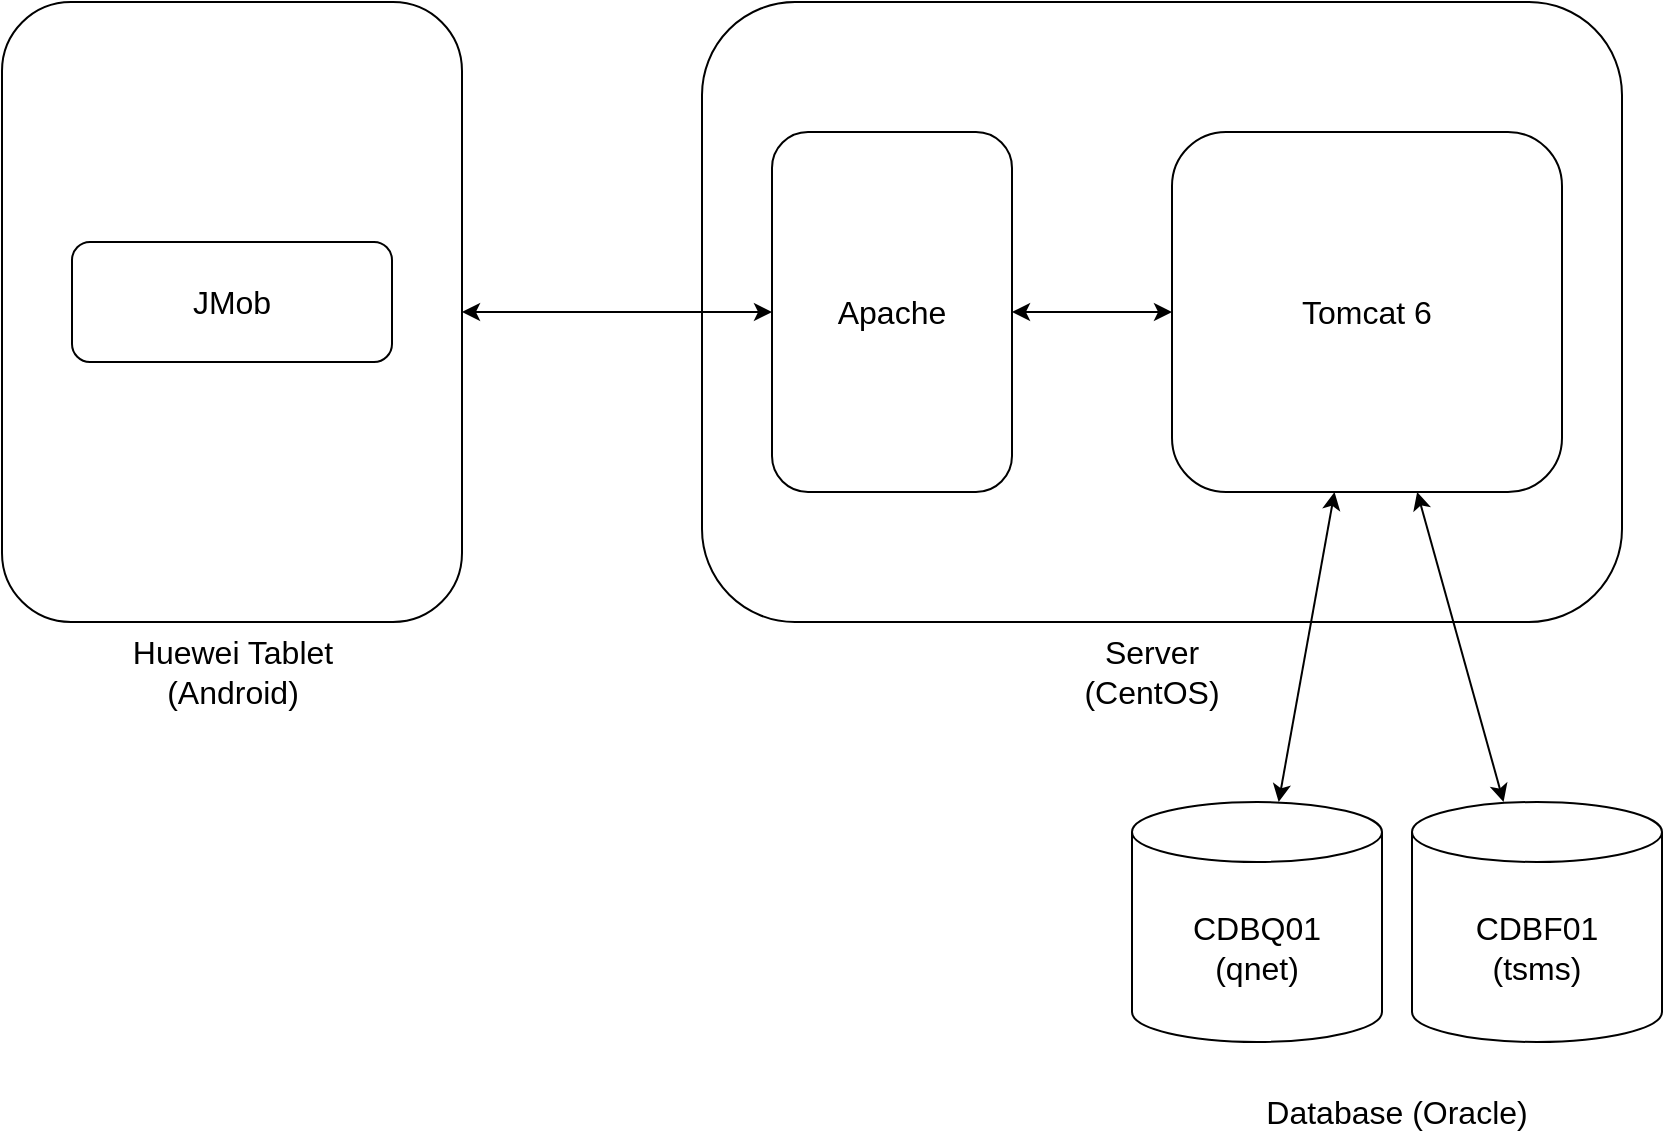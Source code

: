<mxfile version="20.8.13" type="github" pages="3"><diagram id="EjOF9qYVCjZfC-2aHMj2" name="Deploy System"><mxGraphModel dx="1434" dy="835" grid="1" gridSize="10" guides="1" tooltips="1" connect="1" arrows="1" fold="1" page="1" pageScale="1" pageWidth="1100" pageHeight="850" math="0" shadow="0"><root><mxCell id="0"/><mxCell id="1" parent="0"/><mxCell id="FUQEfz81MvZAFA74_F34-1" value="" style="rounded=1;whiteSpace=wrap;html=1;fontSize=16;" parent="1" vertex="1"><mxGeometry x="110" y="80" width="230" height="310" as="geometry"/></mxCell><mxCell id="FUQEfz81MvZAFA74_F34-2" value="JMob" style="rounded=1;whiteSpace=wrap;html=1;fontSize=16;" parent="1" vertex="1"><mxGeometry x="145" y="200" width="160" height="60" as="geometry"/></mxCell><mxCell id="FUQEfz81MvZAFA74_F34-3" value="" style="rounded=1;whiteSpace=wrap;html=1;fontSize=16;" parent="1" vertex="1"><mxGeometry x="460" y="80" width="460" height="310" as="geometry"/></mxCell><mxCell id="FUQEfz81MvZAFA74_F34-4" value="Huewei Tablet&lt;br&gt;(Android)" style="text;html=1;strokeColor=none;fillColor=none;align=center;verticalAlign=middle;whiteSpace=wrap;rounded=0;fontSize=16;" parent="1" vertex="1"><mxGeometry x="162.5" y="400" width="125" height="30" as="geometry"/></mxCell><mxCell id="FUQEfz81MvZAFA74_F34-5" value="Server&lt;br&gt;(CentOS)" style="text;html=1;strokeColor=none;fillColor=none;align=center;verticalAlign=middle;whiteSpace=wrap;rounded=0;fontSize=16;" parent="1" vertex="1"><mxGeometry x="655" y="400" width="60" height="30" as="geometry"/></mxCell><mxCell id="FUQEfz81MvZAFA74_F34-6" value="Apache" style="rounded=1;whiteSpace=wrap;html=1;fontSize=16;" parent="1" vertex="1"><mxGeometry x="495" y="145" width="120" height="180" as="geometry"/></mxCell><mxCell id="FUQEfz81MvZAFA74_F34-7" value="Tomcat 6" style="rounded=1;whiteSpace=wrap;html=1;fontSize=16;" parent="1" vertex="1"><mxGeometry x="695" y="145" width="195" height="180" as="geometry"/></mxCell><mxCell id="FUQEfz81MvZAFA74_F34-8" value="" style="endArrow=classic;startArrow=classic;html=1;rounded=0;fontSize=16;" parent="1" source="FUQEfz81MvZAFA74_F34-6" target="FUQEfz81MvZAFA74_F34-7" edge="1"><mxGeometry width="50" height="50" relative="1" as="geometry"><mxPoint x="400" y="310" as="sourcePoint"/><mxPoint x="450" y="260" as="targetPoint"/></mxGeometry></mxCell><mxCell id="FUQEfz81MvZAFA74_F34-9" value="CDBQ01&lt;br&gt;(qnet)" style="shape=cylinder3;whiteSpace=wrap;html=1;boundedLbl=1;backgroundOutline=1;size=15;fontSize=16;" parent="1" vertex="1"><mxGeometry x="675" y="480" width="125" height="120" as="geometry"/></mxCell><mxCell id="FUQEfz81MvZAFA74_F34-10" value="Database (Oracle)" style="text;html=1;strokeColor=none;fillColor=none;align=center;verticalAlign=middle;whiteSpace=wrap;rounded=0;fontSize=16;" parent="1" vertex="1"><mxGeometry x="735" y="620" width="145" height="30" as="geometry"/></mxCell><mxCell id="FUQEfz81MvZAFA74_F34-11" value="" style="endArrow=classic;startArrow=classic;html=1;rounded=0;fontSize=16;" parent="1" source="FUQEfz81MvZAFA74_F34-9" target="FUQEfz81MvZAFA74_F34-7" edge="1"><mxGeometry width="50" height="50" relative="1" as="geometry"><mxPoint x="425" y="390" as="sourcePoint"/><mxPoint x="475" y="340" as="targetPoint"/></mxGeometry></mxCell><mxCell id="FUQEfz81MvZAFA74_F34-12" value="" style="endArrow=classic;startArrow=classic;html=1;rounded=0;fontSize=16;" parent="1" source="FUQEfz81MvZAFA74_F34-1" target="FUQEfz81MvZAFA74_F34-6" edge="1"><mxGeometry width="50" height="50" relative="1" as="geometry"><mxPoint x="520" y="390" as="sourcePoint"/><mxPoint x="570" y="340" as="targetPoint"/></mxGeometry></mxCell><mxCell id="tQP5vjizUMR7VFuKNbxL-1" value="CDBF01&lt;br&gt;(tsms)" style="shape=cylinder3;whiteSpace=wrap;html=1;boundedLbl=1;backgroundOutline=1;size=15;fontSize=16;" vertex="1" parent="1"><mxGeometry x="815" y="480" width="125" height="120" as="geometry"/></mxCell><mxCell id="tQP5vjizUMR7VFuKNbxL-2" value="" style="endArrow=classic;startArrow=classic;html=1;rounded=0;fontSize=16;" edge="1" parent="1" source="tQP5vjizUMR7VFuKNbxL-1" target="FUQEfz81MvZAFA74_F34-7"><mxGeometry width="50" height="50" relative="1" as="geometry"><mxPoint x="699.888" y="520" as="sourcePoint"/><mxPoint x="768.918" y="335" as="targetPoint"/></mxGeometry></mxCell></root></mxGraphModel></diagram><diagram id="j3epFeG5fk2351LoGrUr" name="Server Code Structure"><mxGraphModel dx="1434" dy="835" grid="1" gridSize="10" guides="1" tooltips="1" connect="1" arrows="1" fold="1" page="1" pageScale="1" pageWidth="1100" pageHeight="850" math="0" shadow="0"><root><mxCell id="0"/><mxCell id="1" parent="0"/><mxCell id="_X5eGwL5VJXIvGh3D2m6-1" value="" style="rounded=1;whiteSpace=wrap;html=1;arcSize=3;" vertex="1" parent="1"><mxGeometry x="60" y="100" width="830" height="730" as="geometry"/></mxCell><mxCell id="CaYeox0EQYWr_rM6Q3dl-1" value="/app" style="rounded=1;whiteSpace=wrap;html=1;arcSize=3;verticalAlign=top;fontStyle=1" vertex="1" parent="1"><mxGeometry x="80" y="125" width="510" height="685" as="geometry"/></mxCell><mxCell id="TGJWTKh-e2xT1O73kvgn-1" value="CDBQ01&lt;br&gt;(qnet)" style="shape=cylinder3;whiteSpace=wrap;html=1;boundedLbl=1;backgroundOutline=1;size=15;fontSize=16;" vertex="1" parent="1"><mxGeometry x="950" y="530" width="100" height="120" as="geometry"/></mxCell><mxCell id="TGJWTKh-e2xT1O73kvgn-2" value="CDBF01&lt;br&gt;(tsms)" style="shape=cylinder3;whiteSpace=wrap;html=1;boundedLbl=1;backgroundOutline=1;size=15;fontSize=16;" vertex="1" parent="1"><mxGeometry x="950" y="390" width="100" height="120" as="geometry"/></mxCell><mxCell id="cCOttywT9LsdxVDpNKtI-1" value="Database (Oracle)" style="text;html=1;strokeColor=none;fillColor=none;align=center;verticalAlign=middle;whiteSpace=wrap;rounded=0;fontSize=16;" vertex="1" parent="1"><mxGeometry x="927.5" y="670" width="145" height="30" as="geometry"/></mxCell><mxCell id="cCOttywT9LsdxVDpNKtI-9" value="" style="endArrow=classic;html=1;rounded=0;" edge="1" parent="1" source="cCOttywT9LsdxVDpNKtI-3" target="cCOttywT9LsdxVDpNKtI-31"><mxGeometry width="50" height="50" relative="1" as="geometry"><mxPoint x="520" y="450" as="sourcePoint"/><mxPoint x="735" y="490" as="targetPoint"/></mxGeometry></mxCell><mxCell id="cCOttywT9LsdxVDpNKtI-11" value="" style="endArrow=classic;html=1;rounded=0;" edge="1" parent="1" source="cCOttywT9LsdxVDpNKtI-31" target="TGJWTKh-e2xT1O73kvgn-2"><mxGeometry width="50" height="50" relative="1" as="geometry"><mxPoint x="787.131" y="514.262" as="sourcePoint"/><mxPoint x="758.108" y="528.784" as="targetPoint"/></mxGeometry></mxCell><mxCell id="cCOttywT9LsdxVDpNKtI-12" value="" style="endArrow=classic;html=1;rounded=0;" edge="1" parent="1" source="cCOttywT9LsdxVDpNKtI-31" target="TGJWTKh-e2xT1O73kvgn-1"><mxGeometry width="50" height="50" relative="1" as="geometry"><mxPoint x="788.898" y="542.203" as="sourcePoint"/><mxPoint x="960" y="437.5" as="targetPoint"/></mxGeometry></mxCell><mxCell id="cCOttywT9LsdxVDpNKtI-13" value="" style="group" vertex="1" connectable="0" parent="1"><mxGeometry x="610" y="125" width="250" height="300" as="geometry"/></mxCell><mxCell id="CaYeox0EQYWr_rM6Q3dl-2" value="/resources" style="rounded=1;whiteSpace=wrap;html=1;arcSize=6;verticalAlign=top;fontStyle=1" vertex="1" parent="cCOttywT9LsdxVDpNKtI-13"><mxGeometry width="250" height="300" as="geometry"/></mxCell><mxCell id="cCOttywT9LsdxVDpNKtI-6" value="" style="group" vertex="1" connectable="0" parent="cCOttywT9LsdxVDpNKtI-13"><mxGeometry x="30" y="160" width="190" height="110" as="geometry"/></mxCell><mxCell id="cCOttywT9LsdxVDpNKtI-3" value="app.dicon" style="rounded=0;whiteSpace=wrap;html=1;verticalAlign=top;fontStyle=1" vertex="1" parent="cCOttywT9LsdxVDpNKtI-6"><mxGeometry width="190" height="110" as="geometry"/></mxCell><mxCell id="cCOttywT9LsdxVDpNKtI-4" value="jdbc-qnet.dicon" style="rounded=1;whiteSpace=wrap;html=1;fontStyle=1" vertex="1" parent="cCOttywT9LsdxVDpNKtI-6"><mxGeometry x="30" y="25" width="110" height="35" as="geometry"/></mxCell><mxCell id="cCOttywT9LsdxVDpNKtI-5" value="jdbc-tsms.dicon" style="rounded=1;whiteSpace=wrap;html=1;fontStyle=1" vertex="1" parent="cCOttywT9LsdxVDpNKtI-6"><mxGeometry x="50" y="55" width="110" height="35" as="geometry"/></mxCell><mxCell id="cCOttywT9LsdxVDpNKtI-10" value="" style="group" vertex="1" connectable="0" parent="cCOttywT9LsdxVDpNKtI-13"><mxGeometry x="50" y="35" width="150" height="110" as="geometry"/></mxCell><mxCell id="cCOttywT9LsdxVDpNKtI-7" value="application.properties" style="rounded=0;whiteSpace=wrap;html=1;" vertex="1" parent="cCOttywT9LsdxVDpNKtI-10"><mxGeometry width="130" height="60" as="geometry"/></mxCell><mxCell id="cCOttywT9LsdxVDpNKtI-8" value="env.txt" style="rounded=0;whiteSpace=wrap;html=1;" vertex="1" parent="cCOttywT9LsdxVDpNKtI-10"><mxGeometry x="30" y="50" width="120" height="60" as="geometry"/></mxCell><mxCell id="cCOttywT9LsdxVDpNKtI-14" value="/action" style="rounded=1;whiteSpace=wrap;html=1;fontStyle=1;verticalAlign=top;" vertex="1" parent="1"><mxGeometry x="170" y="170" width="340" height="100" as="geometry"/></mxCell><mxCell id="cCOttywT9LsdxVDpNKtI-15" value="JmobileAction" style="rounded=1;whiteSpace=wrap;html=1;" vertex="1" parent="1"><mxGeometry x="195" y="205" width="290" height="45" as="geometry"/></mxCell><mxCell id="cCOttywT9LsdxVDpNKtI-16" value="Tablet" style="shape=process;whiteSpace=wrap;html=1;backgroundOutline=1;fontStyle=1" vertex="1" parent="1"><mxGeometry x="365" y="20" width="120" height="60" as="geometry"/></mxCell><mxCell id="cCOttywT9LsdxVDpNKtI-17" value="" style="endArrow=classic;startArrow=classic;html=1;rounded=0;entryX=0.5;entryY=1;entryDx=0;entryDy=0;exitX=0.75;exitY=0;exitDx=0;exitDy=0;" edge="1" parent="1" source="cCOttywT9LsdxVDpNKtI-14" target="cCOttywT9LsdxVDpNKtI-16"><mxGeometry width="50" height="50" relative="1" as="geometry"><mxPoint x="520" y="320" as="sourcePoint"/><mxPoint x="570" y="270" as="targetPoint"/></mxGeometry></mxCell><mxCell id="cCOttywT9LsdxVDpNKtI-18" value="/service" style="rounded=1;whiteSpace=wrap;html=1;fontStyle=1;verticalAlign=top;" vertex="1" parent="1"><mxGeometry x="120" y="310" width="210" height="100" as="geometry"/></mxCell><mxCell id="cCOttywT9LsdxVDpNKtI-19" value="/dao" style="rounded=1;whiteSpace=wrap;html=1;fontStyle=1;verticalAlign=top;arcSize=6;" vertex="1" parent="1"><mxGeometry x="360" y="310" width="215" height="280" as="geometry"/></mxCell><mxCell id="cCOttywT9LsdxVDpNKtI-20" value="TenkenKomokuService" style="rounded=1;whiteSpace=wrap;html=1;fontStyle=1" vertex="1" parent="1"><mxGeometry x="140" y="350" width="160" height="40" as="geometry"/></mxCell><mxCell id="cCOttywT9LsdxVDpNKtI-21" value="AuthDao" style="rounded=1;whiteSpace=wrap;html=1;fontStyle=1" vertex="1" parent="1"><mxGeometry x="390" y="340" width="160" height="40" as="geometry"/></mxCell><mxCell id="cCOttywT9LsdxVDpNKtI-22" value="LogDao" style="rounded=1;whiteSpace=wrap;html=1;fontStyle=1" vertex="1" parent="1"><mxGeometry x="390" y="390" width="160" height="40" as="geometry"/></mxCell><mxCell id="cCOttywT9LsdxVDpNKtI-23" value="SagyokenmeiDao" style="rounded=1;whiteSpace=wrap;html=1;fontStyle=1" vertex="1" parent="1"><mxGeometry x="390" y="440" width="160" height="40" as="geometry"/></mxCell><mxCell id="cCOttywT9LsdxVDpNKtI-24" value="TenkenDao" style="rounded=1;whiteSpace=wrap;html=1;fontStyle=1" vertex="1" parent="1"><mxGeometry x="390" y="490" width="160" height="40" as="geometry"/></mxCell><mxCell id="cCOttywT9LsdxVDpNKtI-25" value="SetubiDao" style="rounded=1;whiteSpace=wrap;html=1;fontStyle=1" vertex="1" parent="1"><mxGeometry x="390" y="540" width="160" height="40" as="geometry"/></mxCell><mxCell id="cCOttywT9LsdxVDpNKtI-26" value="/model" style="rounded=1;whiteSpace=wrap;html=1;fontStyle=1;verticalAlign=top;" vertex="1" parent="1"><mxGeometry x="120" y="440" width="210" height="140" as="geometry"/></mxCell><mxCell id="cCOttywT9LsdxVDpNKtI-27" value="/entity" style="rounded=1;whiteSpace=wrap;html=1;fontStyle=1;verticalAlign=top;arcSize=7;" vertex="1" parent="1"><mxGeometry x="355" y="610" width="220" height="190" as="geometry"/></mxCell><mxCell id="cCOttywT9LsdxVDpNKtI-28" value="/tools" style="rounded=1;whiteSpace=wrap;html=1;fontStyle=1;verticalAlign=top;" vertex="1" parent="1"><mxGeometry x="120" y="600" width="210" height="90" as="geometry"/></mxCell><mxCell id="cCOttywT9LsdxVDpNKtI-29" value="Kenmei" style="rounded=1;whiteSpace=wrap;html=1;fontStyle=1" vertex="1" parent="1"><mxGeometry x="140" y="470" width="160" height="40" as="geometry"/></mxCell><mxCell id="cCOttywT9LsdxVDpNKtI-30" value="" style="endArrow=classic;html=1;rounded=0;exitX=1;exitY=0.5;exitDx=0;exitDy=0;entryX=0.5;entryY=1;entryDx=0;entryDy=0;" edge="1" parent="1" source="cCOttywT9LsdxVDpNKtI-27" target="cCOttywT9LsdxVDpNKtI-31"><mxGeometry width="50" height="50" relative="1" as="geometry"><mxPoint x="745" y="405" as="sourcePoint"/><mxPoint x="695" y="530" as="targetPoint"/></mxGeometry></mxCell><mxCell id="cCOttywT9LsdxVDpNKtI-31" value="seasar&lt;br style=&quot;border-color: var(--border-color);&quot;&gt;struts" style="rounded=1;whiteSpace=wrap;html=1;" vertex="1" parent="1"><mxGeometry x="675" y="500" width="120" height="60" as="geometry"/></mxCell><mxCell id="cCOttywT9LsdxVDpNKtI-32" value="FistaTenkenH" style="rounded=1;whiteSpace=wrap;html=1;fontStyle=1" vertex="1" parent="1"><mxGeometry x="390" y="640" width="160" height="40" as="geometry"/></mxCell><mxCell id="cCOttywT9LsdxVDpNKtI-33" value="TenkenData" style="rounded=1;whiteSpace=wrap;html=1;fontStyle=1" vertex="1" parent="1"><mxGeometry x="140" y="520" width="160" height="40" as="geometry"/></mxCell><mxCell id="cCOttywT9LsdxVDpNKtI-34" value="CommonUtil" style="rounded=1;whiteSpace=wrap;html=1;fontStyle=1" vertex="1" parent="1"><mxGeometry x="140" y="630" width="160" height="40" as="geometry"/></mxCell><mxCell id="cCOttywT9LsdxVDpNKtI-35" value="FwptaSagyokenmei" style="rounded=1;whiteSpace=wrap;html=1;fontStyle=1" vertex="1" parent="1"><mxGeometry x="390" y="690" width="160" height="40" as="geometry"/></mxCell><mxCell id="cCOttywT9LsdxVDpNKtI-36" value="FistaNitijyojyunsiH" style="rounded=1;whiteSpace=wrap;html=1;fontStyle=1" vertex="1" parent="1"><mxGeometry x="390" y="740" width="160" height="40" as="geometry"/></mxCell><mxCell id="cCOttywT9LsdxVDpNKtI-37" value="" style="endArrow=classic;html=1;rounded=0;entryX=1;entryY=0.5;entryDx=0;entryDy=0;" edge="1" parent="1" source="cCOttywT9LsdxVDpNKtI-19" target="cCOttywT9LsdxVDpNKtI-18"><mxGeometry width="50" height="50" relative="1" as="geometry"><mxPoint x="520" y="700" as="sourcePoint"/><mxPoint x="570" y="650" as="targetPoint"/></mxGeometry></mxCell><mxCell id="cCOttywT9LsdxVDpNKtI-38" value="" style="endArrow=classic;html=1;rounded=0;entryX=0.5;entryY=1;entryDx=0;entryDy=0;" edge="1" parent="1" source="cCOttywT9LsdxVDpNKtI-27" target="cCOttywT9LsdxVDpNKtI-19"><mxGeometry width="50" height="50" relative="1" as="geometry"><mxPoint x="365" y="386.667" as="sourcePoint"/><mxPoint x="340" y="370" as="targetPoint"/></mxGeometry></mxCell><mxCell id="cCOttywT9LsdxVDpNKtI-39" value="" style="edgeStyle=segmentEdgeStyle;endArrow=classic;html=1;curved=0;rounded=0;endSize=8;startSize=8;exitX=0;exitY=0.5;exitDx=0;exitDy=0;entryX=0;entryY=0.5;entryDx=0;entryDy=0;" edge="1" parent="1" source="cCOttywT9LsdxVDpNKtI-28" target="cCOttywT9LsdxVDpNKtI-14"><mxGeometry width="50" height="50" relative="1" as="geometry"><mxPoint x="520" y="450" as="sourcePoint"/><mxPoint x="570" y="400" as="targetPoint"/><Array as="points"><mxPoint x="100" y="650"/><mxPoint x="100" y="220"/></Array></mxGeometry></mxCell><mxCell id="cCOttywT9LsdxVDpNKtI-40" value="" style="edgeStyle=segmentEdgeStyle;endArrow=classic;html=1;curved=0;rounded=0;endSize=8;startSize=8;exitX=0.5;exitY=0;exitDx=0;exitDy=0;" edge="1" parent="1" source="cCOttywT9LsdxVDpNKtI-18" target="cCOttywT9LsdxVDpNKtI-14"><mxGeometry width="50" height="50" relative="1" as="geometry"><mxPoint x="520" y="450" as="sourcePoint"/><mxPoint x="570" y="400" as="targetPoint"/><Array as="points"><mxPoint x="225" y="290"/><mxPoint x="340" y="290"/></Array></mxGeometry></mxCell><mxCell id="cCOttywT9LsdxVDpNKtI-41" value="" style="edgeStyle=segmentEdgeStyle;endArrow=classic;html=1;curved=0;rounded=0;endSize=8;startSize=8;entryX=0.5;entryY=1;entryDx=0;entryDy=0;exitX=0.5;exitY=0;exitDx=0;exitDy=0;" edge="1" parent="1" source="cCOttywT9LsdxVDpNKtI-26" target="cCOttywT9LsdxVDpNKtI-18"><mxGeometry width="50" height="50" relative="1" as="geometry"><mxPoint x="235" y="320" as="sourcePoint"/><mxPoint x="350" y="280" as="targetPoint"/><Array as="points"><mxPoint x="225" y="440"/><mxPoint x="225" y="440"/></Array></mxGeometry></mxCell><mxCell id="cCOttywT9LsdxVDpNKtI-42" value="/common" style="rounded=1;whiteSpace=wrap;html=1;fontStyle=1;verticalAlign=top;" vertex="1" parent="1"><mxGeometry x="120" y="710" width="210" height="90" as="geometry"/></mxCell><mxCell id="cCOttywT9LsdxVDpNKtI-43" value="Const" style="rounded=1;whiteSpace=wrap;html=1;fontStyle=1" vertex="1" parent="1"><mxGeometry x="145" y="735" width="160" height="40" as="geometry"/></mxCell></root></mxGraphModel></diagram><diagram id="01CsLJibUCyL5VOA86YY" name="Mobile Code Structure"><mxGraphModel dx="2534" dy="835" grid="1" gridSize="8" guides="1" tooltips="1" connect="1" arrows="1" fold="1" page="1" pageScale="1" pageWidth="1100" pageHeight="850" math="0" shadow="0"><root><mxCell id="0"/><mxCell id="1" parent="0"/><mxCell id="azaacrHxMonbJ5d5FTFf-1" value="&lt;b&gt;app&lt;/b&gt;" style="rounded=1;whiteSpace=wrap;html=1;fontSize=16;arcSize=3;verticalAlign=top;" parent="1" vertex="1"><mxGeometry x="-160" y="160" width="1224" height="646" as="geometry"/></mxCell><mxCell id="azaacrHxMonbJ5d5FTFf-2" value="&lt;b&gt;/java/jmob.a&lt;/b&gt;" style="rounded=1;whiteSpace=wrap;html=1;fontSize=16;arcSize=6;verticalAlign=top;" parent="1" vertex="1"><mxGeometry x="-120" y="206" width="810" height="562" as="geometry"/></mxCell><mxCell id="azaacrHxMonbJ5d5FTFf-3" value="&lt;b&gt;/res&lt;/b&gt;&lt;br&gt;(resources)" style="rounded=1;whiteSpace=wrap;html=1;fontSize=16;arcSize=8;verticalAlign=top;" parent="1" vertex="1"><mxGeometry x="720" y="426" width="320" height="342" as="geometry"/></mxCell><mxCell id="azaacrHxMonbJ5d5FTFf-8" value="" style="group" parent="1" connectable="0" vertex="1"><mxGeometry x="792" y="206" width="248" height="194" as="geometry"/></mxCell><mxCell id="azaacrHxMonbJ5d5FTFf-4" value="&lt;b&gt;/assets&lt;/b&gt;" style="rounded=1;whiteSpace=wrap;html=1;fontSize=16;verticalAlign=top;arcSize=9;" parent="azaacrHxMonbJ5d5FTFf-8" vertex="1"><mxGeometry width="248" height="194" as="geometry"/></mxCell><mxCell id="azaacrHxMonbJ5d5FTFf-6" value="jmob.db" style="shape=cylinder3;whiteSpace=wrap;html=1;boundedLbl=1;backgroundOutline=1;size=15;fontSize=16;" parent="azaacrHxMonbJ5d5FTFf-8" vertex="1"><mxGeometry x="65.647" y="45.647" width="116.706" height="91.294" as="geometry"/></mxCell><mxCell id="azaacrHxMonbJ5d5FTFf-7" value="Master data use when reset database" style="text;html=1;strokeColor=none;fillColor=none;align=center;verticalAlign=middle;whiteSpace=wrap;rounded=0;fontSize=14;" parent="azaacrHxMonbJ5d5FTFf-8" vertex="1"><mxGeometry x="56" y="136.94" width="144.71" height="51.35" as="geometry"/></mxCell><mxCell id="azaacrHxMonbJ5d5FTFf-10" value="&lt;b&gt;/color, /font, /drawable, /values, ...&lt;/b&gt;&lt;br&gt;Common resources defines color, font, base styles, constants, ..." style="rounded=1;whiteSpace=wrap;html=1;fontSize=14;" parent="1" vertex="1"><mxGeometry x="750" y="496" width="270" height="90" as="geometry"/></mxCell><mxCell id="azaacrHxMonbJ5d5FTFf-11" value="&lt;b&gt;/layout&lt;/b&gt;&lt;br&gt;Contain all screen layouts" style="rounded=1;whiteSpace=wrap;html=1;fontSize=14;" parent="1" vertex="1"><mxGeometry x="750" y="626" width="270" height="90" as="geometry"/></mxCell><mxCell id="azaacrHxMonbJ5d5FTFf-24" value="" style="endArrow=classic;html=1;rounded=0;fontSize=14;entryX=0.5;entryY=0;entryDx=0;entryDy=0;exitX=0.5;exitY=1;exitDx=0;exitDy=0;" parent="1" source="azaacrHxMonbJ5d5FTFf-10" target="azaacrHxMonbJ5d5FTFf-11" edge="1"><mxGeometry width="50" height="50" relative="1" as="geometry"><mxPoint x="640" y="506" as="sourcePoint"/><mxPoint x="690" y="456" as="targetPoint"/></mxGeometry></mxCell><mxCell id="azaacrHxMonbJ5d5FTFf-39" value="" style="group" parent="1" connectable="0" vertex="1"><mxGeometry x="216" y="272" width="290" height="160" as="geometry"/></mxCell><mxCell id="azaacrHxMonbJ5d5FTFf-12" value="&lt;b&gt;/db&lt;/b&gt;" style="rounded=1;whiteSpace=wrap;html=1;fontSize=14;verticalAlign=top;" parent="azaacrHxMonbJ5d5FTFf-39" vertex="1"><mxGeometry width="290" height="160" as="geometry"/></mxCell><mxCell id="azaacrHxMonbJ5d5FTFf-13" value="&lt;b&gt;/dao&lt;/b&gt;&lt;br&gt;Data Access Object" style="rounded=1;whiteSpace=wrap;html=1;fontSize=14;" parent="azaacrHxMonbJ5d5FTFf-39" vertex="1"><mxGeometry x="22" y="40" width="100" height="90" as="geometry"/></mxCell><mxCell id="azaacrHxMonbJ5d5FTFf-14" value="&lt;b&gt;/entity&lt;/b&gt;&lt;br&gt;Entity classes for mapping table" style="rounded=1;whiteSpace=wrap;html=1;fontSize=14;" parent="azaacrHxMonbJ5d5FTFf-39" vertex="1"><mxGeometry x="140" y="40" width="130" height="90" as="geometry"/></mxCell><mxCell id="azaacrHxMonbJ5d5FTFf-35" style="edgeStyle=orthogonalEdgeStyle;rounded=0;orthogonalLoop=1;jettySize=auto;html=1;exitX=0;exitY=0.5;exitDx=0;exitDy=0;fontSize=14;" parent="azaacrHxMonbJ5d5FTFf-39" source="azaacrHxMonbJ5d5FTFf-14" target="azaacrHxMonbJ5d5FTFf-13" edge="1"><mxGeometry relative="1" as="geometry"/></mxCell><mxCell id="azaacrHxMonbJ5d5FTFf-43" value="" style="group" parent="1" connectable="0" vertex="1"><mxGeometry x="376" y="486" width="290" height="250" as="geometry"/></mxCell><mxCell id="azaacrHxMonbJ5d5FTFf-17" value="&lt;b&gt;/ui&lt;/b&gt;" style="rounded=1;whiteSpace=wrap;html=1;fontSize=14;verticalAlign=top;" parent="azaacrHxMonbJ5d5FTFf-43" vertex="1"><mxGeometry width="290" height="250" as="geometry"/></mxCell><mxCell id="azaacrHxMonbJ5d5FTFf-18" value="&lt;b&gt;/fragment&lt;/b&gt;&lt;br&gt;Fragment" style="rounded=1;whiteSpace=wrap;html=1;fontSize=14;fillColor=#dae8fc;strokeColor=#6c8ebf;" parent="azaacrHxMonbJ5d5FTFf-43" vertex="1"><mxGeometry x="20" y="140" width="100" height="90" as="geometry"/></mxCell><mxCell id="azaacrHxMonbJ5d5FTFf-19" value="&lt;b&gt;/viewmodel&lt;/b&gt;&lt;br&gt;&lt;font style=&quot;font-size: 12px;&quot;&gt;Binding data with layout&lt;/font&gt;" style="rounded=1;whiteSpace=wrap;html=1;fontSize=14;" parent="azaacrHxMonbJ5d5FTFf-43" vertex="1"><mxGeometry x="160" y="140" width="100" height="90" as="geometry"/></mxCell><mxCell id="azaacrHxMonbJ5d5FTFf-29" value="&lt;b&gt;/controller&lt;/b&gt;&lt;br&gt;&lt;font style=&quot;font-size: 12px;&quot;&gt;Navigation between fragment&lt;/font&gt;" style="rounded=1;whiteSpace=wrap;html=1;fontSize=14;" parent="azaacrHxMonbJ5d5FTFf-43" vertex="1"><mxGeometry x="20" y="30" width="100" height="90" as="geometry"/></mxCell><mxCell id="azaacrHxMonbJ5d5FTFf-31" value="&lt;b&gt;/adapter&lt;/b&gt;&lt;br&gt;&lt;font style=&quot;font-size: 13px;&quot;&gt;Adapter for dynamic data component&lt;/font&gt;" style="rounded=1;whiteSpace=wrap;html=1;fontSize=14;" parent="azaacrHxMonbJ5d5FTFf-43" vertex="1"><mxGeometry x="160" y="30" width="100" height="90" as="geometry"/></mxCell><mxCell id="azaacrHxMonbJ5d5FTFf-20" value="" style="endArrow=classic;startArrow=classic;html=1;rounded=0;fontSize=14;" parent="azaacrHxMonbJ5d5FTFf-43" source="azaacrHxMonbJ5d5FTFf-18" target="azaacrHxMonbJ5d5FTFf-19" edge="1"><mxGeometry width="50" height="50" relative="1" as="geometry"><mxPoint x="510" y="530" as="sourcePoint"/><mxPoint x="560" y="480" as="targetPoint"/></mxGeometry></mxCell><mxCell id="azaacrHxMonbJ5d5FTFf-40" style="edgeStyle=orthogonalEdgeStyle;rounded=0;orthogonalLoop=1;jettySize=auto;html=1;exitX=0.5;exitY=1;exitDx=0;exitDy=0;fontSize=14;" parent="azaacrHxMonbJ5d5FTFf-43" source="azaacrHxMonbJ5d5FTFf-29" target="azaacrHxMonbJ5d5FTFf-18" edge="1"><mxGeometry relative="1" as="geometry"/></mxCell><mxCell id="azaacrHxMonbJ5d5FTFf-41" style="edgeStyle=orthogonalEdgeStyle;rounded=0;orthogonalLoop=1;jettySize=auto;html=1;entryX=0.993;entryY=0.056;entryDx=0;entryDy=0;entryPerimeter=0;fontSize=14;" parent="azaacrHxMonbJ5d5FTFf-43" source="azaacrHxMonbJ5d5FTFf-31" target="azaacrHxMonbJ5d5FTFf-18" edge="1"><mxGeometry relative="1" as="geometry"/></mxCell><mxCell id="azaacrHxMonbJ5d5FTFf-61" value="" style="verticalLabelPosition=bottom;verticalAlign=top;html=1;shape=mxgraph.basic.6_point_star;fontSize=12;fillColor=#f8cecc;strokeColor=#b85450;" parent="azaacrHxMonbJ5d5FTFf-43" vertex="1"><mxGeometry x="88" y="204" width="24" height="20" as="geometry"/></mxCell><mxCell id="wqQGThLmbtXESiwLLEhb-30" value="" style="endArrow=classic;html=1;rounded=0;" edge="1" parent="azaacrHxMonbJ5d5FTFf-43" source="azaacrHxMonbJ5d5FTFf-29" target="azaacrHxMonbJ5d5FTFf-19"><mxGeometry width="50" height="50" relative="1" as="geometry"><mxPoint x="32" y="220" as="sourcePoint"/><mxPoint x="82" y="170" as="targetPoint"/></mxGeometry></mxCell><mxCell id="azaacrHxMonbJ5d5FTFf-45" value="&lt;b&gt;&amp;nbsp;/api&lt;/b&gt;" style="rounded=1;whiteSpace=wrap;html=1;fontSize=14;verticalAlign=top;align=left;" parent="1" vertex="1"><mxGeometry x="16" y="272" width="160" height="158" as="geometry"/></mxCell><mxCell id="azaacrHxMonbJ5d5FTFf-46" value="&lt;b&gt;JMobService&lt;/b&gt;&lt;br&gt;&lt;font style=&quot;font-size: 12px;&quot;&gt;API services&lt;/font&gt;" style="rounded=1;whiteSpace=wrap;html=1;fontSize=14;" parent="1" vertex="1"><mxGeometry x="36" y="319.37" width="120" height="80.63" as="geometry"/></mxCell><mxCell id="azaacrHxMonbJ5d5FTFf-49" value="Server" style="ellipse;shape=cloud;whiteSpace=wrap;html=1;fontSize=14;fontStyle=1" parent="1" vertex="1"><mxGeometry x="11" y="40" width="170" height="100" as="geometry"/></mxCell><mxCell id="azaacrHxMonbJ5d5FTFf-51" value="&lt;b&gt;&amp;nbsp;/data&lt;/b&gt;" style="rounded=1;whiteSpace=wrap;html=1;fontSize=14;verticalAlign=top;align=right;" parent="1" vertex="1"><mxGeometry x="216" y="486" width="144" height="146" as="geometry"/></mxCell><mxCell id="azaacrHxMonbJ5d5FTFf-50" value="" style="endArrow=classic;startArrow=classic;html=1;rounded=0;fontSize=14;" parent="1" source="azaacrHxMonbJ5d5FTFf-46" target="azaacrHxMonbJ5d5FTFf-49" edge="1"><mxGeometry width="50" height="50" relative="1" as="geometry"><mxPoint x="700" y="336" as="sourcePoint"/><mxPoint x="750" y="286" as="targetPoint"/></mxGeometry></mxCell><mxCell id="azaacrHxMonbJ5d5FTFf-52" value="&lt;b&gt;/repository&lt;/b&gt;&lt;br&gt;&lt;font style=&quot;font-size: 12px;&quot;&gt;Decide where should get data from?&lt;/font&gt;" style="rounded=1;whiteSpace=wrap;html=1;fontSize=14;verticalAlign=top;" parent="1" vertex="1"><mxGeometry x="232" y="526.69" width="112" height="80.63" as="geometry"/></mxCell><mxCell id="azaacrHxMonbJ5d5FTFf-57" value="" style="endArrow=classic;startArrow=classic;html=1;rounded=0;fontSize=14;" parent="1" source="azaacrHxMonbJ5d5FTFf-52" edge="1"><mxGeometry width="50" height="50" relative="1" as="geometry"><mxPoint x="768" y="570" as="sourcePoint"/><mxPoint x="288" y="400" as="targetPoint"/></mxGeometry></mxCell><mxCell id="azaacrHxMonbJ5d5FTFf-59" style="edgeStyle=orthogonalEdgeStyle;rounded=0;orthogonalLoop=1;jettySize=auto;html=1;exitX=0.5;exitY=1;exitDx=0;exitDy=0;fontSize=14;" parent="1" source="azaacrHxMonbJ5d5FTFf-19" target="azaacrHxMonbJ5d5FTFf-52" edge="1"><mxGeometry relative="1" as="geometry"><Array as="points"><mxPoint x="586" y="752"/><mxPoint x="283" y="752"/></Array></mxGeometry></mxCell><mxCell id="azaacrHxMonbJ5d5FTFf-60" value="" style="curved=1;endArrow=classic;html=1;rounded=0;fontSize=12;entryX=0;entryY=0.5;entryDx=0;entryDy=0;entryPerimeter=0;exitX=1;exitY=0.5;exitDx=0;exitDy=0;" parent="1" source="azaacrHxMonbJ5d5FTFf-14" target="azaacrHxMonbJ5d5FTFf-6" edge="1"><mxGeometry width="50" height="50" relative="1" as="geometry"><mxPoint x="742" y="362" as="sourcePoint"/><mxPoint x="792" y="312" as="targetPoint"/><Array as="points"><mxPoint x="792" y="362"/><mxPoint x="742" y="312"/></Array></mxGeometry></mxCell><mxCell id="azaacrHxMonbJ5d5FTFf-63" value="" style="endArrow=classic;html=1;rounded=0;fontSize=12;entryX=1;entryY=0.5;entryDx=0;entryDy=0;exitX=0;exitY=0.5;exitDx=0;exitDy=0;" parent="1" source="azaacrHxMonbJ5d5FTFf-11" target="azaacrHxMonbJ5d5FTFf-19" edge="1"><mxGeometry width="50" height="50" relative="1" as="geometry"><mxPoint x="344" y="522" as="sourcePoint"/><mxPoint x="394" y="472" as="targetPoint"/></mxGeometry></mxCell><mxCell id="wqQGThLmbtXESiwLLEhb-1" value="&lt;b&gt;&amp;nbsp;/service&lt;/b&gt;" style="rounded=1;whiteSpace=wrap;html=1;fontSize=14;verticalAlign=top;align=center;" vertex="1" parent="1"><mxGeometry x="-104" y="487.32" width="280" height="240.68" as="geometry"/></mxCell><mxCell id="wqQGThLmbtXESiwLLEhb-2" value="&lt;b&gt;JMobPeriodicService&lt;/b&gt;" style="rounded=1;whiteSpace=wrap;html=1;fontSize=14;verticalAlign=top;" vertex="1" parent="1"><mxGeometry x="-56" y="672" width="200" height="32" as="geometry"/></mxCell><mxCell id="wqQGThLmbtXESiwLLEhb-4" value="&lt;b&gt;Workers&lt;/b&gt;" style="rounded=1;whiteSpace=wrap;html=1;fontSize=14;verticalAlign=top;" vertex="1" parent="1"><mxGeometry x="-72" y="520" width="224" height="128" as="geometry"/></mxCell><mxCell id="wqQGThLmbtXESiwLLEhb-9" style="edgeStyle=orthogonalEdgeStyle;rounded=0;orthogonalLoop=1;jettySize=auto;html=1;fontSize=14;exitX=0;exitY=0.5;exitDx=0;exitDy=0;" edge="1" parent="1" source="wqQGThLmbtXESiwLLEhb-2" target="wqQGThLmbtXESiwLLEhb-4"><mxGeometry relative="1" as="geometry"><mxPoint x="544.0" y="569.059" as="sourcePoint"/><mxPoint x="503.3" y="639.04" as="targetPoint"/><Array as="points"><mxPoint x="-88" y="688"/><mxPoint x="-88" y="584"/></Array></mxGeometry></mxCell><mxCell id="wqQGThLmbtXESiwLLEhb-3" value="&lt;span&gt;WorkerGetTenken&lt;/span&gt;" style="rounded=1;whiteSpace=wrap;html=1;fontSize=14;verticalAlign=top;fontStyle=0" vertex="1" parent="1"><mxGeometry x="-56" y="550.5" width="163.5" height="32" as="geometry"/></mxCell><mxCell id="wqQGThLmbtXESiwLLEhb-11" style="edgeStyle=orthogonalEdgeStyle;rounded=0;orthogonalLoop=1;jettySize=auto;html=1;entryX=0.75;entryY=1;entryDx=0;entryDy=0;fontSize=14;" edge="1" parent="1" source="azaacrHxMonbJ5d5FTFf-52" target="azaacrHxMonbJ5d5FTFf-46"><mxGeometry relative="1" as="geometry"><mxPoint x="160.7" y="440" as="sourcePoint"/><mxPoint x="120.0" y="510.04" as="targetPoint"/><Array as="points"><mxPoint x="264" y="456"/><mxPoint x="126" y="456"/></Array></mxGeometry></mxCell><mxCell id="wqQGThLmbtXESiwLLEhb-12" style="edgeStyle=orthogonalEdgeStyle;rounded=0;orthogonalLoop=1;jettySize=auto;html=1;entryX=0.5;entryY=1;entryDx=0;entryDy=0;fontSize=14;" edge="1" parent="1" source="wqQGThLmbtXESiwLLEhb-4" target="azaacrHxMonbJ5d5FTFf-46"><mxGeometry relative="1" as="geometry"><mxPoint x="240" y="575" as="sourcePoint"/><mxPoint x="163.5" y="353.995" as="targetPoint"/><Array as="points"><mxPoint x="96" y="472"/><mxPoint x="96" y="472"/></Array></mxGeometry></mxCell><mxCell id="wqQGThLmbtXESiwLLEhb-14" style="edgeStyle=orthogonalEdgeStyle;rounded=0;orthogonalLoop=1;jettySize=auto;html=1;fontSize=14;entryX=0;entryY=0.5;entryDx=0;entryDy=0;" edge="1" parent="1" target="azaacrHxMonbJ5d5FTFf-13"><mxGeometry relative="1" as="geometry"><mxPoint x="152" y="600" as="sourcePoint"/><mxPoint x="103.5" y="394.31" as="targetPoint"/><Array as="points"><mxPoint x="200" y="600"/><mxPoint x="200" y="357"/></Array></mxGeometry></mxCell><mxCell id="wqQGThLmbtXESiwLLEhb-16" value="&lt;span&gt;WorkerUpload&lt;/span&gt;" style="rounded=1;whiteSpace=wrap;html=1;fontSize=14;verticalAlign=top;fontStyle=0" vertex="1" parent="1"><mxGeometry x="-40" y="575.32" width="163.5" height="32" as="geometry"/></mxCell><mxCell id="wqQGThLmbtXESiwLLEhb-17" value="&lt;span&gt;WorkerDelete&lt;/span&gt;" style="rounded=1;whiteSpace=wrap;html=1;fontSize=14;verticalAlign=top;fontStyle=0" vertex="1" parent="1"><mxGeometry x="-32" y="600" width="163.5" height="32" as="geometry"/></mxCell><mxCell id="wqQGThLmbtXESiwLLEhb-19" value="" style="endArrow=classic;html=1;rounded=0;entryX=0.5;entryY=0;entryDx=0;entryDy=0;" edge="1" parent="1" source="azaacrHxMonbJ5d5FTFf-61" target="wqQGThLmbtXESiwLLEhb-20"><mxGeometry width="50" height="50" relative="1" as="geometry"><mxPoint x="504" y="914" as="sourcePoint"/><mxPoint x="431" y="850" as="targetPoint"/></mxGeometry></mxCell><mxCell id="wqQGThLmbtXESiwLLEhb-27" value="" style="group" vertex="1" connectable="0" parent="1"><mxGeometry x="344" y="840" width="336" height="128" as="geometry"/></mxCell><mxCell id="wqQGThLmbtXESiwLLEhb-20" value="" style="rounded=0;whiteSpace=wrap;html=1;" vertex="1" parent="wqQGThLmbtXESiwLLEhb-27"><mxGeometry width="336" height="128" as="geometry"/></mxCell><mxCell id="wqQGThLmbtXESiwLLEhb-22" value="&lt;b&gt;/ui/activity&lt;/b&gt;&lt;br&gt;&lt;b&gt;MainActivity &lt;/b&gt;&lt;br&gt;(Entry Point)" style="rounded=0;whiteSpace=wrap;html=1;" vertex="1" parent="wqQGThLmbtXESiwLLEhb-27"><mxGeometry x="32" y="32" width="120" height="60" as="geometry"/></mxCell><mxCell id="wqQGThLmbtXESiwLLEhb-23" value="&lt;b&gt;Login Fragment&lt;/b&gt;" style="rounded=0;whiteSpace=wrap;html=1;" vertex="1" parent="wqQGThLmbtXESiwLLEhb-27"><mxGeometry x="192" y="32" width="120" height="60" as="geometry"/></mxCell><mxCell id="wqQGThLmbtXESiwLLEhb-24" value="" style="endArrow=classic;html=1;rounded=0;entryX=0;entryY=0.5;entryDx=0;entryDy=0;exitX=1;exitY=0.5;exitDx=0;exitDy=0;" edge="1" parent="wqQGThLmbtXESiwLLEhb-27" source="wqQGThLmbtXESiwLLEhb-22" target="wqQGThLmbtXESiwLLEhb-23"><mxGeometry width="50" height="50" relative="1" as="geometry"><mxPoint x="216.857" y="-122" as="sourcePoint"/><mxPoint x="176" y="8" as="targetPoint"/></mxGeometry></mxCell><mxCell id="wqQGThLmbtXESiwLLEhb-31" style="edgeStyle=orthogonalEdgeStyle;rounded=0;orthogonalLoop=1;jettySize=auto;html=1;exitX=0.5;exitY=1;exitDx=0;exitDy=0;fontSize=14;entryX=0;entryY=0.5;entryDx=0;entryDy=0;" edge="1" parent="1" source="azaacrHxMonbJ5d5FTFf-19" target="azaacrHxMonbJ5d5FTFf-13"><mxGeometry relative="1" as="geometry"><Array as="points"><mxPoint x="586" y="752"/><mxPoint x="200" y="752"/><mxPoint x="200" y="357"/></Array><mxPoint x="594" y="724" as="sourcePoint"/><mxPoint x="291" y="615.32" as="targetPoint"/></mxGeometry></mxCell></root></mxGraphModel></diagram></mxfile>